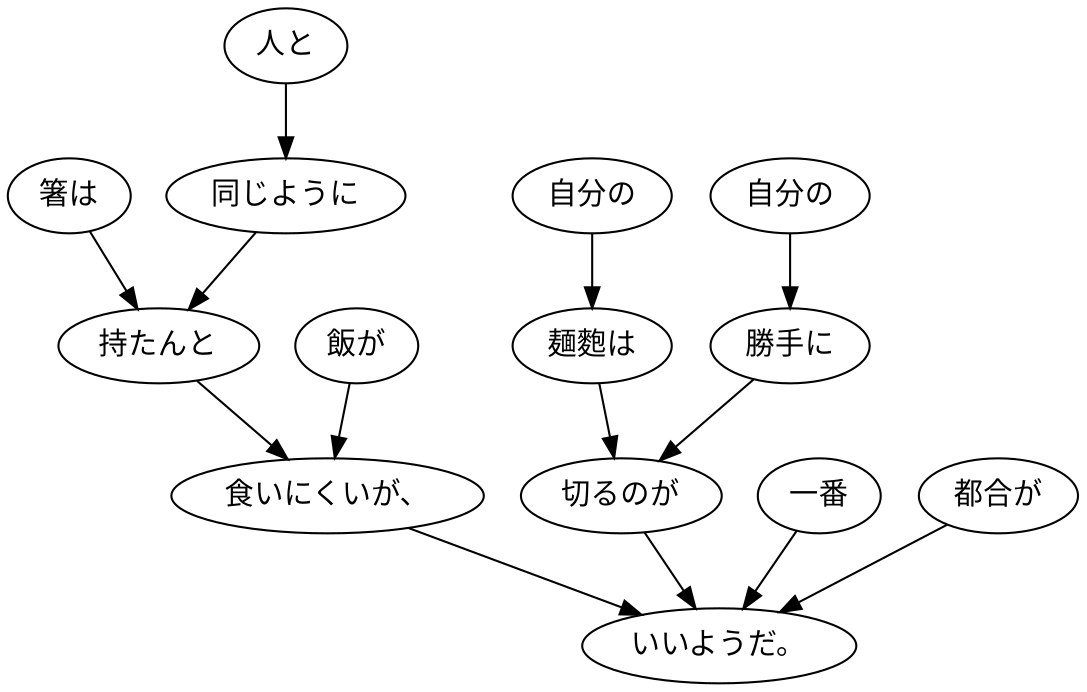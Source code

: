 digraph graph5478 {
	node0 [label="箸は"];
	node1 [label="人と"];
	node2 [label="同じように"];
	node3 [label="持たんと"];
	node4 [label="飯が"];
	node5 [label="食いにくいが、"];
	node6 [label="自分の"];
	node7 [label="麺麭は"];
	node8 [label="自分の"];
	node9 [label="勝手に"];
	node10 [label="切るのが"];
	node11 [label="一番"];
	node12 [label="都合が"];
	node13 [label="いいようだ。"];
	node0 -> node3;
	node1 -> node2;
	node2 -> node3;
	node3 -> node5;
	node4 -> node5;
	node5 -> node13;
	node6 -> node7;
	node7 -> node10;
	node8 -> node9;
	node9 -> node10;
	node10 -> node13;
	node11 -> node13;
	node12 -> node13;
}
